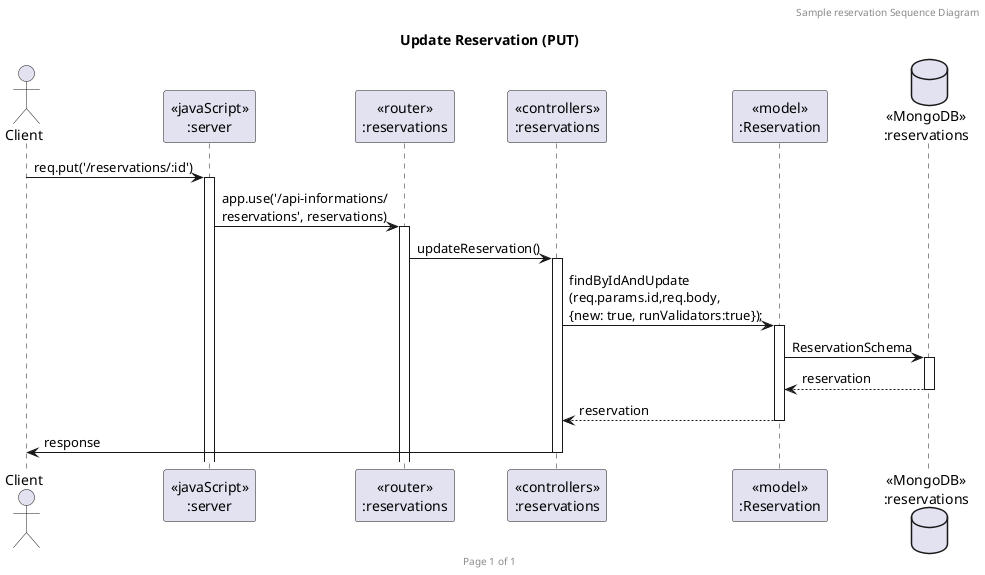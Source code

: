 @startuml Update Reservation (PUT)Reservation

header Sample reservation Sequence Diagram
footer Page %page% of %lastpage%
title "Update Reservation (PUT)"

actor "Client" as client
participant "<<javaScript>>\n:server" as server
participant "<<router>>\n:reservations" as routerReservations
participant "<<controllers>>\n:reservations" as controllersReservations
participant "<<model>>\n:Reservation" as modelReservation
database "<<MongoDB>>\n:reservations" as ReservationsDatabase

client->server ++:req.put('/reservations/:id')
server->routerReservations ++:app.use('/api-informations/\nreservations', reservations)
routerReservations -> controllersReservations ++:updateReservation()
controllersReservations->modelReservation ++:findByIdAndUpdate\n(req.params.id,req.body,\n{new: true, runValidators:true});
modelReservation ->ReservationsDatabase ++: ReservationSchema
ReservationsDatabase --> modelReservation --: reservation
controllersReservations <-- modelReservation --:reservation
controllersReservations->client --:response

@enduml
